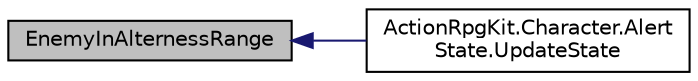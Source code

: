 digraph "EnemyInAlternessRange"
{
 // INTERACTIVE_SVG=YES
  edge [fontname="Helvetica",fontsize="10",labelfontname="Helvetica",labelfontsize="10"];
  node [fontname="Helvetica",fontsize="10",shape=record];
  rankdir="LR";
  Node1 [label="EnemyInAlternessRange",height=0.2,width=0.4,color="black", fillcolor="grey75", style="filled", fontcolor="black"];
  Node1 -> Node2 [dir="back",color="midnightblue",fontsize="10",style="solid",fontname="Helvetica"];
  Node2 [label="ActionRpgKit.Character.Alert\lState.UpdateState",height=0.2,width=0.4,color="black", fillcolor="white", style="filled",URL="$df/d02/class_action_rpg_kit_1_1_character_1_1_alert_state.xhtml#a43375ef23c333f5029d57863cf436257",tooltip="Called to perform the interal calculation of the IState."];
}
